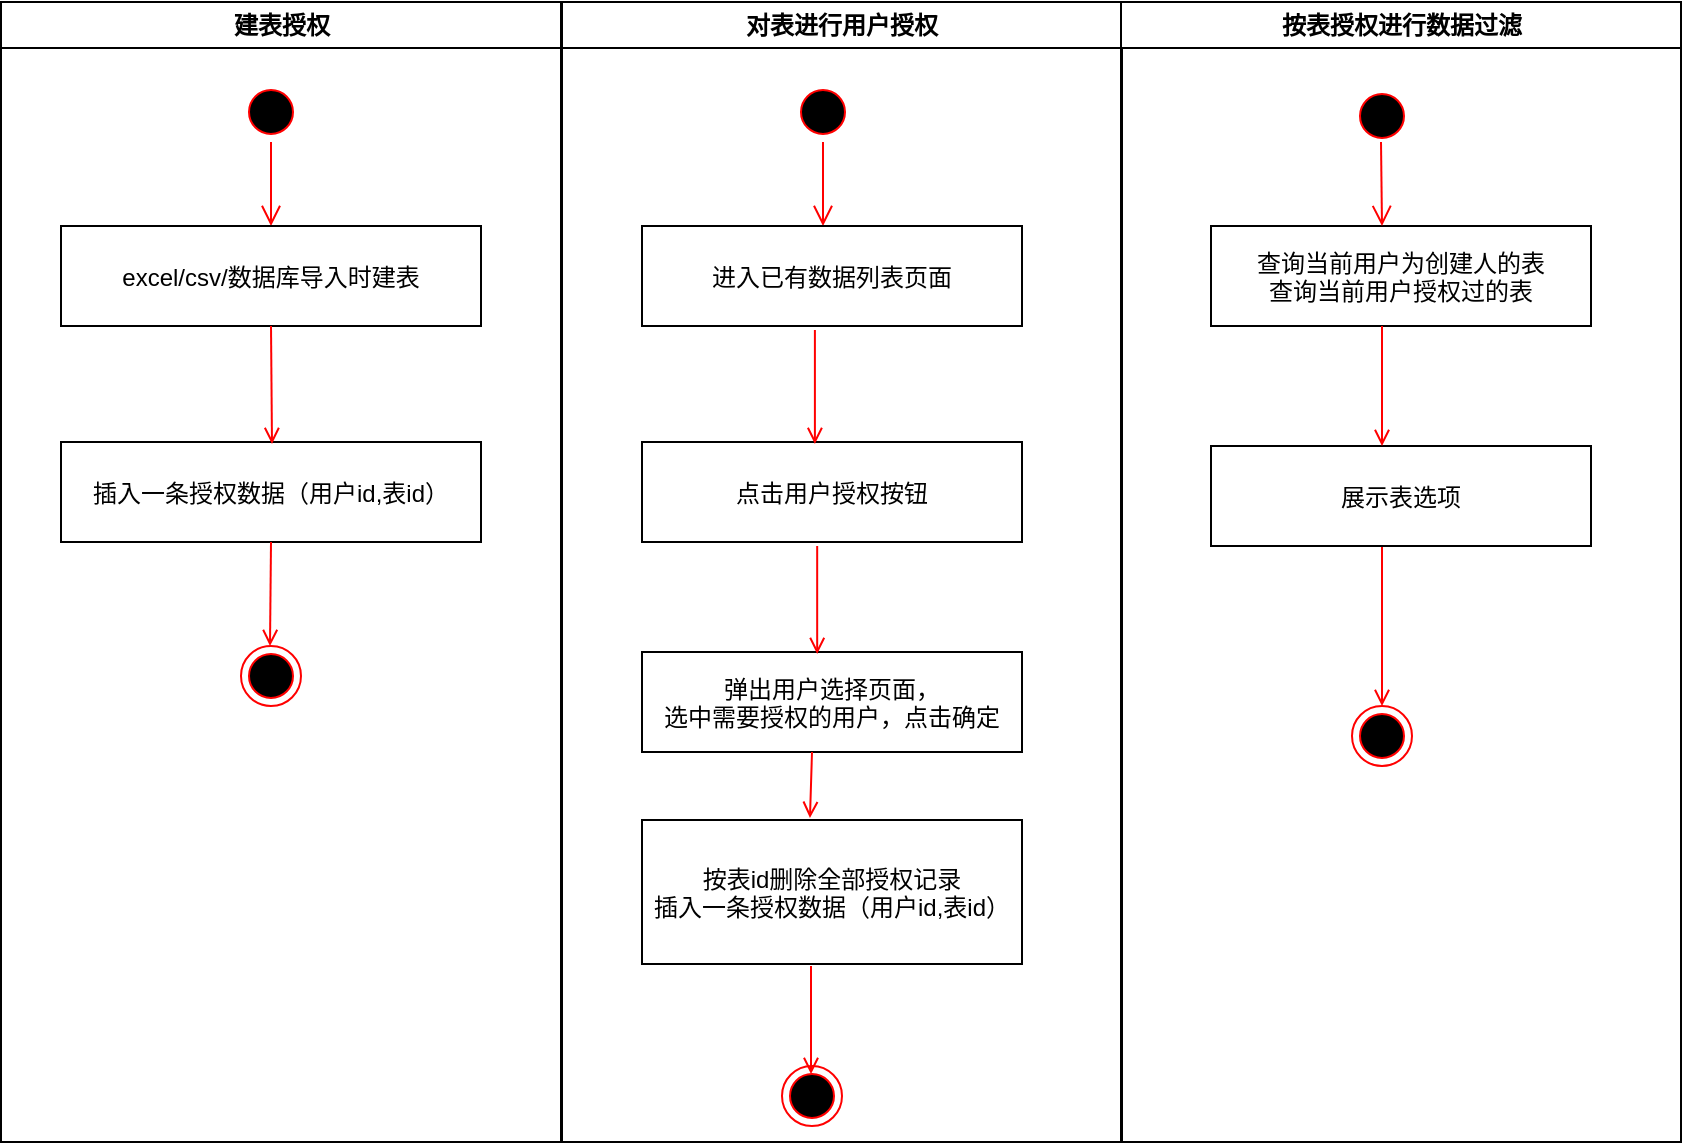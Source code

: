 <mxfile version="14.1.9" type="github">
  <diagram name="Page-1" id="e7e014a7-5840-1c2e-5031-d8a46d1fe8dd">
    <mxGraphModel dx="1422" dy="762" grid="1" gridSize="10" guides="1" tooltips="1" connect="1" arrows="1" fold="1" page="1" pageScale="1" pageWidth="1169" pageHeight="826" background="#ffffff" math="0" shadow="0">
      <root>
        <mxCell id="0" />
        <mxCell id="1" parent="0" />
        <mxCell id="2" value="建表授权" style="swimlane;whiteSpace=wrap" parent="1" vertex="1">
          <mxGeometry x="164.5" y="128" width="280" height="570" as="geometry" />
        </mxCell>
        <mxCell id="5" value="" style="ellipse;shape=startState;fillColor=#000000;strokeColor=#ff0000;" parent="2" vertex="1">
          <mxGeometry x="120" y="40" width="30" height="30" as="geometry" />
        </mxCell>
        <mxCell id="6" value="" style="edgeStyle=elbowEdgeStyle;elbow=horizontal;verticalAlign=bottom;endArrow=open;endSize=8;strokeColor=#FF0000;endFill=1;rounded=0" parent="2" source="5" target="7" edge="1">
          <mxGeometry x="100" y="40" as="geometry">
            <mxPoint x="115" y="110" as="targetPoint" />
          </mxGeometry>
        </mxCell>
        <mxCell id="7" value="excel/csv/数据库导入时建表" style="" parent="2" vertex="1">
          <mxGeometry x="30" y="112" width="210" height="50" as="geometry" />
        </mxCell>
        <mxCell id="8" value="插入一条授权数据（用户id,表id）" style="" parent="2" vertex="1">
          <mxGeometry x="30" y="220" width="210" height="50" as="geometry" />
        </mxCell>
        <mxCell id="9" value="" style="endArrow=open;strokeColor=#FF0000;endFill=1;rounded=0;exitX=0.5;exitY=1;exitDx=0;exitDy=0;" parent="2" source="7" edge="1">
          <mxGeometry relative="1" as="geometry">
            <mxPoint x="114.5" y="160" as="sourcePoint" />
            <mxPoint x="135.5" y="221" as="targetPoint" />
            <Array as="points">
              <mxPoint x="135.5" y="221" />
            </Array>
          </mxGeometry>
        </mxCell>
        <mxCell id="OamSfIkwXFLza6yoQez--42" value="" style="ellipse;html=1;shape=endState;fillColor=#000000;strokeColor=#ff0000;" vertex="1" parent="2">
          <mxGeometry x="120" y="322" width="30" height="30" as="geometry" />
        </mxCell>
        <mxCell id="OamSfIkwXFLza6yoQez--43" value="" style="endArrow=open;strokeColor=#FF0000;endFill=1;rounded=0;exitX=0.5;exitY=1;exitDx=0;exitDy=0;" edge="1" parent="2" source="8">
          <mxGeometry relative="1" as="geometry">
            <mxPoint x="148.344" y="270" as="sourcePoint" />
            <mxPoint x="134.5" y="322" as="targetPoint" />
          </mxGeometry>
        </mxCell>
        <mxCell id="3" value="对表进行用户授权" style="swimlane;whiteSpace=wrap" parent="1" vertex="1">
          <mxGeometry x="445" y="128" width="280" height="570" as="geometry" />
        </mxCell>
        <mxCell id="13" value="" style="ellipse;shape=startState;fillColor=#000000;strokeColor=#ff0000;" parent="3" vertex="1">
          <mxGeometry x="115.5" y="40" width="30" height="30" as="geometry" />
        </mxCell>
        <mxCell id="14" value="" style="edgeStyle=elbowEdgeStyle;elbow=horizontal;verticalAlign=bottom;endArrow=open;endSize=8;strokeColor=#FF0000;endFill=1;rounded=0" parent="3" source="13" target="15" edge="1">
          <mxGeometry x="95.5" y="20" as="geometry">
            <mxPoint x="110.5" y="90" as="targetPoint" />
          </mxGeometry>
        </mxCell>
        <mxCell id="15" value="进入已有数据列表页面" style="" parent="3" vertex="1">
          <mxGeometry x="40" y="112" width="190" height="50" as="geometry" />
        </mxCell>
        <mxCell id="16" value="点击用户授权按钮" style="" parent="3" vertex="1">
          <mxGeometry x="40" y="220" width="190" height="50" as="geometry" />
        </mxCell>
        <mxCell id="17" value="" style="endArrow=open;strokeColor=#FF0000;endFill=1;rounded=0;entryX=0.455;entryY=0.02;entryDx=0;entryDy=0;entryPerimeter=0;exitX=0.455;exitY=1.04;exitDx=0;exitDy=0;exitPerimeter=0;" parent="3" source="15" target="16" edge="1">
          <mxGeometry relative="1" as="geometry">
            <mxPoint x="126.5" y="172" as="sourcePoint" />
            <mxPoint x="120.5" y="221" as="targetPoint" />
          </mxGeometry>
        </mxCell>
        <mxCell id="18" value="弹出用户选择页面，&#xa;选中需要授权的用户，点击确定" style="" parent="3" vertex="1">
          <mxGeometry x="40" y="325" width="190" height="50" as="geometry" />
        </mxCell>
        <mxCell id="19" value="" style="endArrow=open;strokeColor=#FF0000;endFill=1;rounded=0;exitX=0.461;exitY=1.04;exitDx=0;exitDy=0;exitPerimeter=0;entryX=0.461;entryY=0.02;entryDx=0;entryDy=0;entryPerimeter=0;" parent="3" source="16" target="18" edge="1">
          <mxGeometry relative="1" as="geometry" />
        </mxCell>
        <mxCell id="OamSfIkwXFLza6yoQez--41" value="" style="ellipse;html=1;shape=endState;fillColor=#000000;strokeColor=#ff0000;" vertex="1" parent="3">
          <mxGeometry x="110" y="532" width="30" height="30" as="geometry" />
        </mxCell>
        <mxCell id="OamSfIkwXFLza6yoQez--45" value="" style="endArrow=open;strokeColor=#FF0000;endFill=1;rounded=0;exitX=0.461;exitY=1.04;exitDx=0;exitDy=0;exitPerimeter=0;entryX=0.442;entryY=-0.014;entryDx=0;entryDy=0;entryPerimeter=0;" edge="1" parent="3" target="OamSfIkwXFLza6yoQez--46">
          <mxGeometry relative="1" as="geometry">
            <mxPoint x="125.0" y="375" as="sourcePoint" />
            <mxPoint x="125.0" y="429" as="targetPoint" />
          </mxGeometry>
        </mxCell>
        <mxCell id="OamSfIkwXFLza6yoQez--46" value="按表id删除全部授权记录&#xa;插入一条授权数据（用户id,表id）" style="" vertex="1" parent="3">
          <mxGeometry x="40" y="409" width="190" height="72" as="geometry" />
        </mxCell>
        <mxCell id="OamSfIkwXFLza6yoQez--52" value="" style="endArrow=open;strokeColor=#FF0000;endFill=1;rounded=0;exitX=0.461;exitY=1.04;exitDx=0;exitDy=0;exitPerimeter=0;entryX=0.461;entryY=0.02;entryDx=0;entryDy=0;entryPerimeter=0;" edge="1" parent="3">
          <mxGeometry relative="1" as="geometry">
            <mxPoint x="124.5" y="482" as="sourcePoint" />
            <mxPoint x="124.5" y="536" as="targetPoint" />
          </mxGeometry>
        </mxCell>
        <mxCell id="4" value="按表授权进行数据过滤" style="swimlane;whiteSpace=wrap" parent="1" vertex="1">
          <mxGeometry x="724.5" y="128" width="280" height="570" as="geometry" />
        </mxCell>
        <mxCell id="38" value="" style="ellipse;shape=endState;fillColor=#000000;strokeColor=#ff0000" parent="4" vertex="1">
          <mxGeometry x="115.5" y="352" width="30" height="30" as="geometry" />
        </mxCell>
        <mxCell id="39" value="" style="endArrow=open;strokeColor=#FF0000;endFill=1;rounded=0" parent="4" edge="1">
          <mxGeometry relative="1" as="geometry">
            <mxPoint x="130.5" y="272" as="sourcePoint" />
            <mxPoint x="130.5" y="352" as="targetPoint" />
          </mxGeometry>
        </mxCell>
        <mxCell id="OamSfIkwXFLza6yoQez--47" value="" style="ellipse;shape=startState;fillColor=#000000;strokeColor=#ff0000;" vertex="1" parent="4">
          <mxGeometry x="115.5" y="42" width="30" height="30" as="geometry" />
        </mxCell>
        <mxCell id="OamSfIkwXFLza6yoQez--49" value="查询当前用户为创建人的表&#xa;查询当前用户授权过的表" style="" vertex="1" parent="4">
          <mxGeometry x="45" y="112" width="190" height="50" as="geometry" />
        </mxCell>
        <mxCell id="OamSfIkwXFLza6yoQez--50" value="" style="edgeStyle=elbowEdgeStyle;elbow=horizontal;verticalAlign=bottom;endArrow=open;endSize=8;strokeColor=#FF0000;endFill=1;rounded=0" edge="1" parent="4">
          <mxGeometry x="-350" y="-108" as="geometry">
            <mxPoint x="130.5" y="112" as="targetPoint" />
            <mxPoint x="130" y="70" as="sourcePoint" />
          </mxGeometry>
        </mxCell>
        <mxCell id="OamSfIkwXFLza6yoQez--51" value="展示表选项" style="" vertex="1" parent="4">
          <mxGeometry x="45" y="222" width="190" height="50" as="geometry" />
        </mxCell>
        <mxCell id="OamSfIkwXFLza6yoQez--53" value="" style="endArrow=open;strokeColor=#FF0000;endFill=1;rounded=0" edge="1" parent="4">
          <mxGeometry relative="1" as="geometry">
            <mxPoint x="130.5" y="162" as="sourcePoint" />
            <mxPoint x="130.5" y="222" as="targetPoint" />
          </mxGeometry>
        </mxCell>
      </root>
    </mxGraphModel>
  </diagram>
</mxfile>
